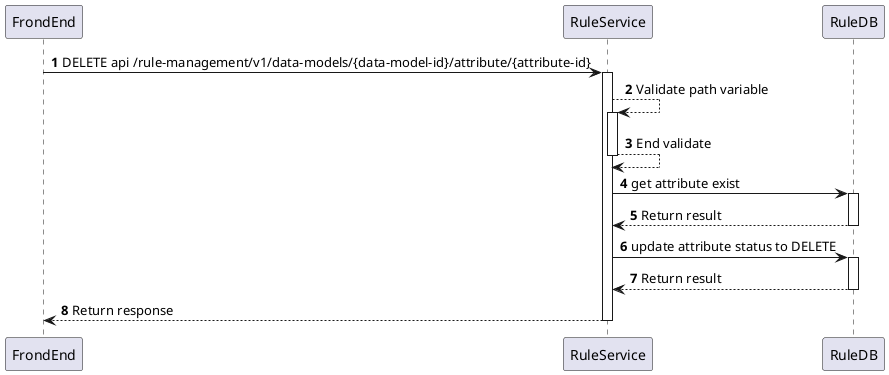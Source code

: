 @startuml
'https://plantuml.com/sequence-diagram

autonumber
FrondEnd -> RuleService++: DELETE api /rule-management/v1/data-models/{data-model-id}/attribute/{attribute-id}
RuleService --> RuleService++: Validate path variable
RuleService --> RuleService--: End validate
RuleService -> RuleDB++: get attribute exist
RuleService <-- RuleDB--: Return result
RuleService -> RuleDB++: update attribute status to DELETE
RuleService <-- RuleDB--: Return result
FrondEnd <-- RuleService--: Return response
@enduml